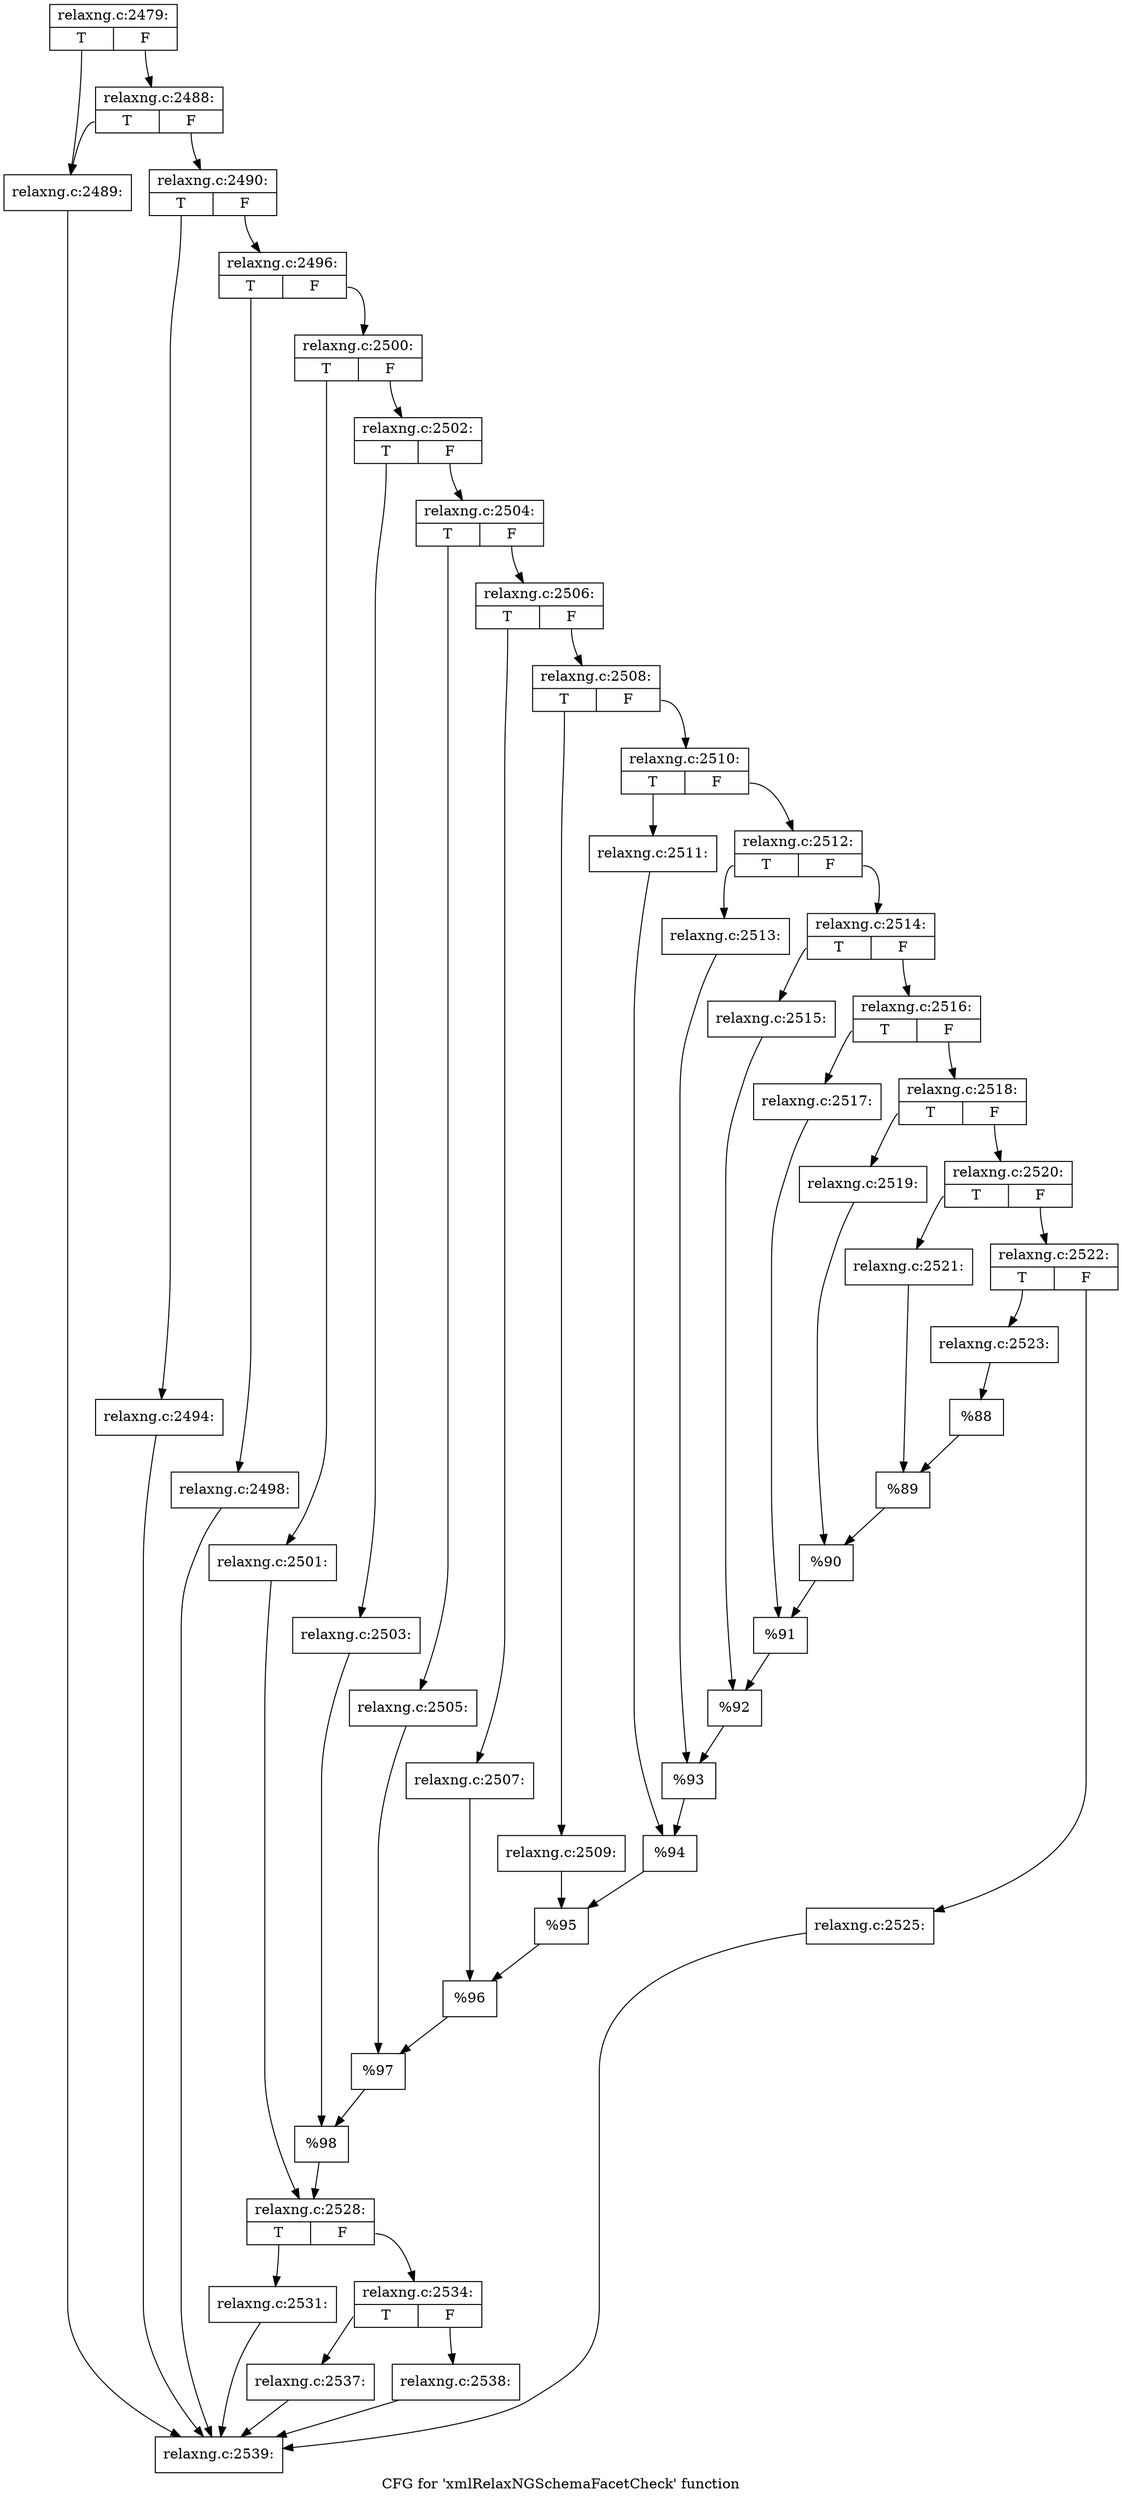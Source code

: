 digraph "CFG for 'xmlRelaxNGSchemaFacetCheck' function" {
	label="CFG for 'xmlRelaxNGSchemaFacetCheck' function";

	Node0x3b2d670 [shape=record,label="{relaxng.c:2479:|{<s0>T|<s1>F}}"];
	Node0x3b2d670:s0 -> Node0x3b36910;
	Node0x3b2d670:s1 -> Node0x3b369b0;
	Node0x3b369b0 [shape=record,label="{relaxng.c:2488:|{<s0>T|<s1>F}}"];
	Node0x3b369b0:s0 -> Node0x3b36910;
	Node0x3b369b0:s1 -> Node0x3b36960;
	Node0x3b36910 [shape=record,label="{relaxng.c:2489:}"];
	Node0x3b36910 -> Node0x3b2db50;
	Node0x3b36960 [shape=record,label="{relaxng.c:2490:|{<s0>T|<s1>F}}"];
	Node0x3b36960:s0 -> Node0x3b37370;
	Node0x3b36960:s1 -> Node0x3b373c0;
	Node0x3b37370 [shape=record,label="{relaxng.c:2494:}"];
	Node0x3b37370 -> Node0x3b2db50;
	Node0x3b373c0 [shape=record,label="{relaxng.c:2496:|{<s0>T|<s1>F}}"];
	Node0x3b373c0:s0 -> Node0x3b380d0;
	Node0x3b373c0:s1 -> Node0x3b383e0;
	Node0x3b380d0 [shape=record,label="{relaxng.c:2498:}"];
	Node0x3b380d0 -> Node0x3b2db50;
	Node0x3b383e0 [shape=record,label="{relaxng.c:2500:|{<s0>T|<s1>F}}"];
	Node0x3b383e0:s0 -> Node0x3b38680;
	Node0x3b383e0:s1 -> Node0x3b38720;
	Node0x3b38680 [shape=record,label="{relaxng.c:2501:}"];
	Node0x3b38680 -> Node0x3b386d0;
	Node0x3b38720 [shape=record,label="{relaxng.c:2502:|{<s0>T|<s1>F}}"];
	Node0x3b38720:s0 -> Node0x3b38aa0;
	Node0x3b38720:s1 -> Node0x3b39180;
	Node0x3b38aa0 [shape=record,label="{relaxng.c:2503:}"];
	Node0x3b38aa0 -> Node0x3b39130;
	Node0x3b39180 [shape=record,label="{relaxng.c:2504:|{<s0>T|<s1>F}}"];
	Node0x3b39180:s0 -> Node0x3b39870;
	Node0x3b39180:s1 -> Node0x3b39910;
	Node0x3b39870 [shape=record,label="{relaxng.c:2505:}"];
	Node0x3b39870 -> Node0x3b398c0;
	Node0x3b39910 [shape=record,label="{relaxng.c:2506:|{<s0>T|<s1>F}}"];
	Node0x3b39910:s0 -> Node0x38443c0;
	Node0x3b39910:s1 -> Node0x3844460;
	Node0x38443c0 [shape=record,label="{relaxng.c:2507:}"];
	Node0x38443c0 -> Node0x3844410;
	Node0x3844460 [shape=record,label="{relaxng.c:2508:|{<s0>T|<s1>F}}"];
	Node0x3844460:s0 -> Node0x3b3afa0;
	Node0x3844460:s1 -> Node0x3b3b040;
	Node0x3b3afa0 [shape=record,label="{relaxng.c:2509:}"];
	Node0x3b3afa0 -> Node0x3b3aff0;
	Node0x3b3b040 [shape=record,label="{relaxng.c:2510:|{<s0>T|<s1>F}}"];
	Node0x3b3b040:s0 -> Node0x3b3b920;
	Node0x3b3b040:s1 -> Node0x3b3b9c0;
	Node0x3b3b920 [shape=record,label="{relaxng.c:2511:}"];
	Node0x3b3b920 -> Node0x3b3b970;
	Node0x3b3b9c0 [shape=record,label="{relaxng.c:2512:|{<s0>T|<s1>F}}"];
	Node0x3b3b9c0:s0 -> Node0x3b3c2a0;
	Node0x3b3b9c0:s1 -> Node0x3b3c340;
	Node0x3b3c2a0 [shape=record,label="{relaxng.c:2513:}"];
	Node0x3b3c2a0 -> Node0x3b3c2f0;
	Node0x3b3c340 [shape=record,label="{relaxng.c:2514:|{<s0>T|<s1>F}}"];
	Node0x3b3c340:s0 -> Node0x3b3cc20;
	Node0x3b3c340:s1 -> Node0x3b3ccc0;
	Node0x3b3cc20 [shape=record,label="{relaxng.c:2515:}"];
	Node0x3b3cc20 -> Node0x3b3cc70;
	Node0x3b3ccc0 [shape=record,label="{relaxng.c:2516:|{<s0>T|<s1>F}}"];
	Node0x3b3ccc0:s0 -> Node0x3b3d5a0;
	Node0x3b3ccc0:s1 -> Node0x3b3d640;
	Node0x3b3d5a0 [shape=record,label="{relaxng.c:2517:}"];
	Node0x3b3d5a0 -> Node0x3b3d5f0;
	Node0x3b3d640 [shape=record,label="{relaxng.c:2518:|{<s0>T|<s1>F}}"];
	Node0x3b3d640:s0 -> Node0x3b3df20;
	Node0x3b3d640:s1 -> Node0x3b3dfc0;
	Node0x3b3df20 [shape=record,label="{relaxng.c:2519:}"];
	Node0x3b3df20 -> Node0x3b3df70;
	Node0x3b3dfc0 [shape=record,label="{relaxng.c:2520:|{<s0>T|<s1>F}}"];
	Node0x3b3dfc0:s0 -> Node0x3b3e870;
	Node0x3b3dfc0:s1 -> Node0x3b3e910;
	Node0x3b3e870 [shape=record,label="{relaxng.c:2521:}"];
	Node0x3b3e870 -> Node0x3b3e8c0;
	Node0x3b3e910 [shape=record,label="{relaxng.c:2522:|{<s0>T|<s1>F}}"];
	Node0x3b3e910:s0 -> Node0x3b3f1f0;
	Node0x3b3e910:s1 -> Node0x3b3f290;
	Node0x3b3f1f0 [shape=record,label="{relaxng.c:2523:}"];
	Node0x3b3f1f0 -> Node0x3b3f240;
	Node0x3b3f290 [shape=record,label="{relaxng.c:2525:}"];
	Node0x3b3f290 -> Node0x3b2db50;
	Node0x3b3f240 [shape=record,label="{%88}"];
	Node0x3b3f240 -> Node0x3b3e8c0;
	Node0x3b3e8c0 [shape=record,label="{%89}"];
	Node0x3b3e8c0 -> Node0x3b3df70;
	Node0x3b3df70 [shape=record,label="{%90}"];
	Node0x3b3df70 -> Node0x3b3d5f0;
	Node0x3b3d5f0 [shape=record,label="{%91}"];
	Node0x3b3d5f0 -> Node0x3b3cc70;
	Node0x3b3cc70 [shape=record,label="{%92}"];
	Node0x3b3cc70 -> Node0x3b3c2f0;
	Node0x3b3c2f0 [shape=record,label="{%93}"];
	Node0x3b3c2f0 -> Node0x3b3b970;
	Node0x3b3b970 [shape=record,label="{%94}"];
	Node0x3b3b970 -> Node0x3b3aff0;
	Node0x3b3aff0 [shape=record,label="{%95}"];
	Node0x3b3aff0 -> Node0x3844410;
	Node0x3844410 [shape=record,label="{%96}"];
	Node0x3844410 -> Node0x3b398c0;
	Node0x3b398c0 [shape=record,label="{%97}"];
	Node0x3b398c0 -> Node0x3b39130;
	Node0x3b39130 [shape=record,label="{%98}"];
	Node0x3b39130 -> Node0x3b386d0;
	Node0x3b386d0 [shape=record,label="{relaxng.c:2528:|{<s0>T|<s1>F}}"];
	Node0x3b386d0:s0 -> Node0x3b403f0;
	Node0x3b386d0:s1 -> Node0x3b41950;
	Node0x3b403f0 [shape=record,label="{relaxng.c:2531:}"];
	Node0x3b403f0 -> Node0x3b2db50;
	Node0x3b41950 [shape=record,label="{relaxng.c:2534:|{<s0>T|<s1>F}}"];
	Node0x3b41950:s0 -> Node0x3a15f30;
	Node0x3b41950:s1 -> Node0x3b3fee0;
	Node0x3a15f30 [shape=record,label="{relaxng.c:2537:}"];
	Node0x3a15f30 -> Node0x3b2db50;
	Node0x3b3fee0 [shape=record,label="{relaxng.c:2538:}"];
	Node0x3b3fee0 -> Node0x3b2db50;
	Node0x3b2db50 [shape=record,label="{relaxng.c:2539:}"];
}
